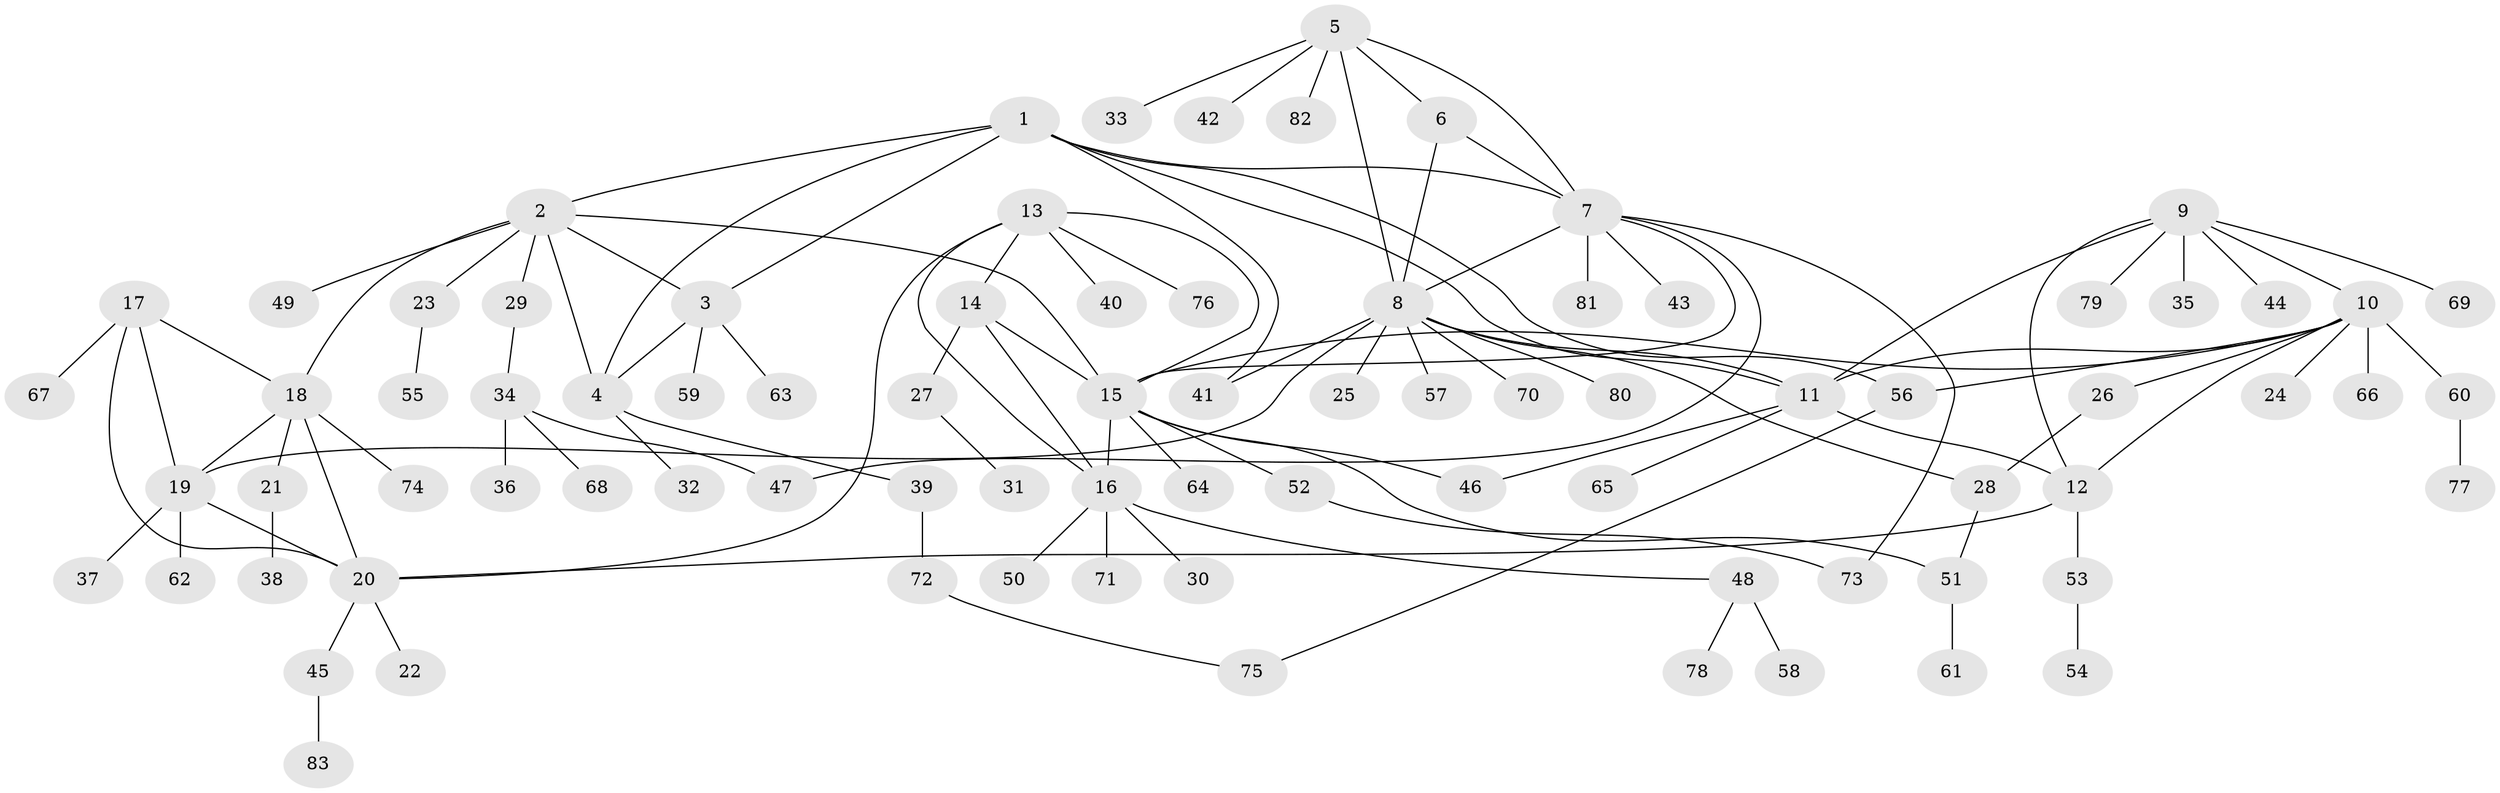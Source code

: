 // Generated by graph-tools (version 1.1) at 2025/37/03/09/25 02:37:41]
// undirected, 83 vertices, 111 edges
graph export_dot {
graph [start="1"]
  node [color=gray90,style=filled];
  1;
  2;
  3;
  4;
  5;
  6;
  7;
  8;
  9;
  10;
  11;
  12;
  13;
  14;
  15;
  16;
  17;
  18;
  19;
  20;
  21;
  22;
  23;
  24;
  25;
  26;
  27;
  28;
  29;
  30;
  31;
  32;
  33;
  34;
  35;
  36;
  37;
  38;
  39;
  40;
  41;
  42;
  43;
  44;
  45;
  46;
  47;
  48;
  49;
  50;
  51;
  52;
  53;
  54;
  55;
  56;
  57;
  58;
  59;
  60;
  61;
  62;
  63;
  64;
  65;
  66;
  67;
  68;
  69;
  70;
  71;
  72;
  73;
  74;
  75;
  76;
  77;
  78;
  79;
  80;
  81;
  82;
  83;
  1 -- 2;
  1 -- 3;
  1 -- 4;
  1 -- 7;
  1 -- 11;
  1 -- 41;
  1 -- 56;
  2 -- 3;
  2 -- 4;
  2 -- 15;
  2 -- 18;
  2 -- 23;
  2 -- 29;
  2 -- 49;
  3 -- 4;
  3 -- 59;
  3 -- 63;
  4 -- 32;
  4 -- 39;
  5 -- 6;
  5 -- 7;
  5 -- 8;
  5 -- 33;
  5 -- 42;
  5 -- 82;
  6 -- 7;
  6 -- 8;
  7 -- 8;
  7 -- 15;
  7 -- 43;
  7 -- 47;
  7 -- 73;
  7 -- 81;
  8 -- 11;
  8 -- 19;
  8 -- 25;
  8 -- 28;
  8 -- 41;
  8 -- 57;
  8 -- 70;
  8 -- 80;
  9 -- 10;
  9 -- 11;
  9 -- 12;
  9 -- 35;
  9 -- 44;
  9 -- 69;
  9 -- 79;
  10 -- 11;
  10 -- 12;
  10 -- 15;
  10 -- 24;
  10 -- 26;
  10 -- 56;
  10 -- 60;
  10 -- 66;
  11 -- 12;
  11 -- 46;
  11 -- 65;
  12 -- 20;
  12 -- 53;
  13 -- 14;
  13 -- 15;
  13 -- 16;
  13 -- 20;
  13 -- 40;
  13 -- 76;
  14 -- 15;
  14 -- 16;
  14 -- 27;
  15 -- 16;
  15 -- 46;
  15 -- 51;
  15 -- 52;
  15 -- 64;
  16 -- 30;
  16 -- 48;
  16 -- 50;
  16 -- 71;
  17 -- 18;
  17 -- 19;
  17 -- 20;
  17 -- 67;
  18 -- 19;
  18 -- 20;
  18 -- 21;
  18 -- 74;
  19 -- 20;
  19 -- 37;
  19 -- 62;
  20 -- 22;
  20 -- 45;
  21 -- 38;
  23 -- 55;
  26 -- 28;
  27 -- 31;
  28 -- 51;
  29 -- 34;
  34 -- 36;
  34 -- 47;
  34 -- 68;
  39 -- 72;
  45 -- 83;
  48 -- 58;
  48 -- 78;
  51 -- 61;
  52 -- 73;
  53 -- 54;
  56 -- 75;
  60 -- 77;
  72 -- 75;
}
